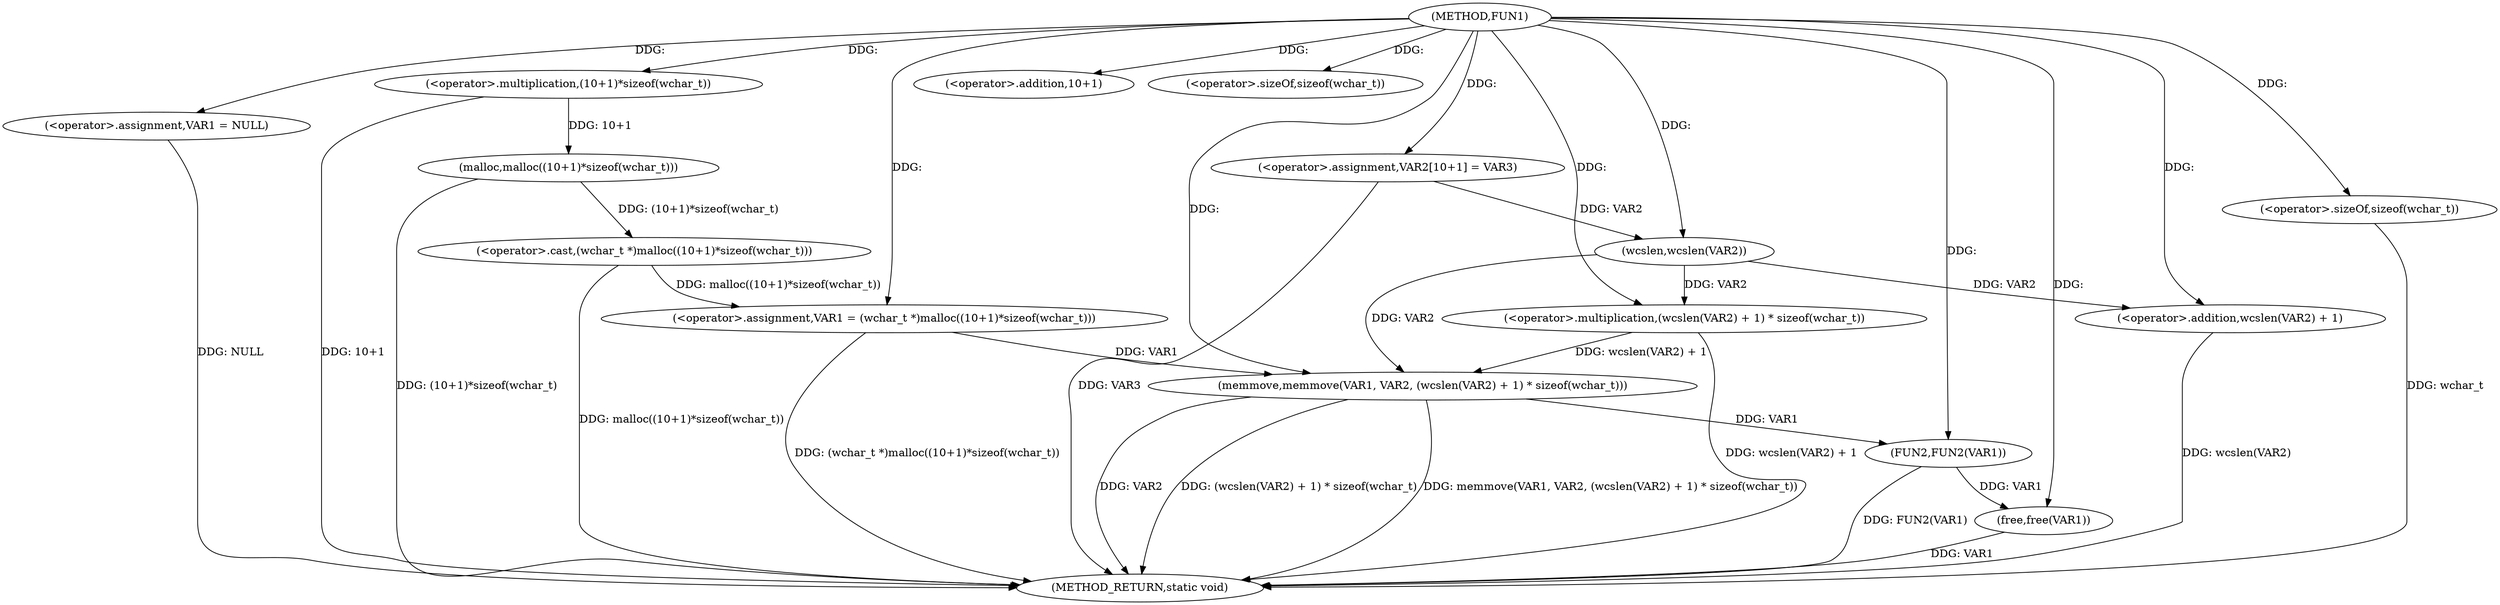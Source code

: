 digraph FUN1 {  
"1000100" [label = "(METHOD,FUN1)" ]
"1000138" [label = "(METHOD_RETURN,static void)" ]
"1000103" [label = "(<operator>.assignment,VAR1 = NULL)" ]
"1000108" [label = "(<operator>.assignment,VAR1 = (wchar_t *)malloc((10+1)*sizeof(wchar_t)))" ]
"1000110" [label = "(<operator>.cast,(wchar_t *)malloc((10+1)*sizeof(wchar_t)))" ]
"1000112" [label = "(malloc,malloc((10+1)*sizeof(wchar_t)))" ]
"1000113" [label = "(<operator>.multiplication,(10+1)*sizeof(wchar_t))" ]
"1000114" [label = "(<operator>.addition,10+1)" ]
"1000117" [label = "(<operator>.sizeOf,sizeof(wchar_t))" ]
"1000121" [label = "(<operator>.assignment,VAR2[10+1] = VAR3)" ]
"1000124" [label = "(memmove,memmove(VAR1, VAR2, (wcslen(VAR2) + 1) * sizeof(wchar_t)))" ]
"1000127" [label = "(<operator>.multiplication,(wcslen(VAR2) + 1) * sizeof(wchar_t))" ]
"1000128" [label = "(<operator>.addition,wcslen(VAR2) + 1)" ]
"1000129" [label = "(wcslen,wcslen(VAR2))" ]
"1000132" [label = "(<operator>.sizeOf,sizeof(wchar_t))" ]
"1000134" [label = "(FUN2,FUN2(VAR1))" ]
"1000136" [label = "(free,free(VAR1))" ]
  "1000124" -> "1000138"  [ label = "DDG: VAR2"] 
  "1000103" -> "1000138"  [ label = "DDG: NULL"] 
  "1000113" -> "1000138"  [ label = "DDG: 10+1"] 
  "1000124" -> "1000138"  [ label = "DDG: (wcslen(VAR2) + 1) * sizeof(wchar_t)"] 
  "1000127" -> "1000138"  [ label = "DDG: wcslen(VAR2) + 1"] 
  "1000136" -> "1000138"  [ label = "DDG: VAR1"] 
  "1000124" -> "1000138"  [ label = "DDG: memmove(VAR1, VAR2, (wcslen(VAR2) + 1) * sizeof(wchar_t))"] 
  "1000121" -> "1000138"  [ label = "DDG: VAR3"] 
  "1000128" -> "1000138"  [ label = "DDG: wcslen(VAR2)"] 
  "1000134" -> "1000138"  [ label = "DDG: FUN2(VAR1)"] 
  "1000132" -> "1000138"  [ label = "DDG: wchar_t"] 
  "1000110" -> "1000138"  [ label = "DDG: malloc((10+1)*sizeof(wchar_t))"] 
  "1000112" -> "1000138"  [ label = "DDG: (10+1)*sizeof(wchar_t)"] 
  "1000108" -> "1000138"  [ label = "DDG: (wchar_t *)malloc((10+1)*sizeof(wchar_t))"] 
  "1000100" -> "1000103"  [ label = "DDG: "] 
  "1000110" -> "1000108"  [ label = "DDG: malloc((10+1)*sizeof(wchar_t))"] 
  "1000100" -> "1000108"  [ label = "DDG: "] 
  "1000112" -> "1000110"  [ label = "DDG: (10+1)*sizeof(wchar_t)"] 
  "1000113" -> "1000112"  [ label = "DDG: 10+1"] 
  "1000100" -> "1000113"  [ label = "DDG: "] 
  "1000100" -> "1000114"  [ label = "DDG: "] 
  "1000100" -> "1000117"  [ label = "DDG: "] 
  "1000100" -> "1000121"  [ label = "DDG: "] 
  "1000108" -> "1000124"  [ label = "DDG: VAR1"] 
  "1000100" -> "1000124"  [ label = "DDG: "] 
  "1000129" -> "1000124"  [ label = "DDG: VAR2"] 
  "1000127" -> "1000124"  [ label = "DDG: wcslen(VAR2) + 1"] 
  "1000129" -> "1000127"  [ label = "DDG: VAR2"] 
  "1000100" -> "1000127"  [ label = "DDG: "] 
  "1000129" -> "1000128"  [ label = "DDG: VAR2"] 
  "1000121" -> "1000129"  [ label = "DDG: VAR2"] 
  "1000100" -> "1000129"  [ label = "DDG: "] 
  "1000100" -> "1000128"  [ label = "DDG: "] 
  "1000100" -> "1000132"  [ label = "DDG: "] 
  "1000124" -> "1000134"  [ label = "DDG: VAR1"] 
  "1000100" -> "1000134"  [ label = "DDG: "] 
  "1000134" -> "1000136"  [ label = "DDG: VAR1"] 
  "1000100" -> "1000136"  [ label = "DDG: "] 
}
